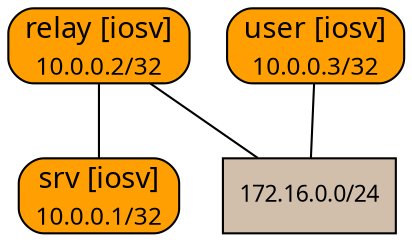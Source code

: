 graph {
  bgcolor="transparent"
  node [shape=box, style="rounded,filled" fontname=Verdana]
  edge [fontname=Verdana labelfontsize=10 labeldistance=1.5]
  "srv" [
    label=<srv [iosv]<br /><sub>10.0.0.1/32</sub>>
    fillcolor="#ff9f01"
  ]
  "relay" [
    label=<relay [iosv]<br /><sub>10.0.0.2/32</sub>>
    fillcolor="#ff9f01"
  ]
  "user" [
    label=<user [iosv]<br /><sub>10.0.0.3/32</sub>>
    fillcolor="#ff9f01"
  ]
 "relay" -- "srv" [ ]
  "relay_2" [style=filled fillcolor="#d1bfab" fontsize=11 label="172.16.0.0/24"]
 "user" -- "relay_2" [  ]
 "relay" -- "relay_2" [  ]
}
